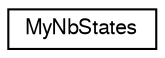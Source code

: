 digraph "Graphical Class Hierarchy"
{
  edge [fontname="FreeSans",fontsize="10",labelfontname="FreeSans",labelfontsize="10"];
  node [fontname="FreeSans",fontsize="10",shape=record];
  rankdir="LR";
  Node1 [label="MyNbStates",height=0.2,width=0.4,color="black", fillcolor="white", style="filled",URL="$classMyNbStates.html"];
}
